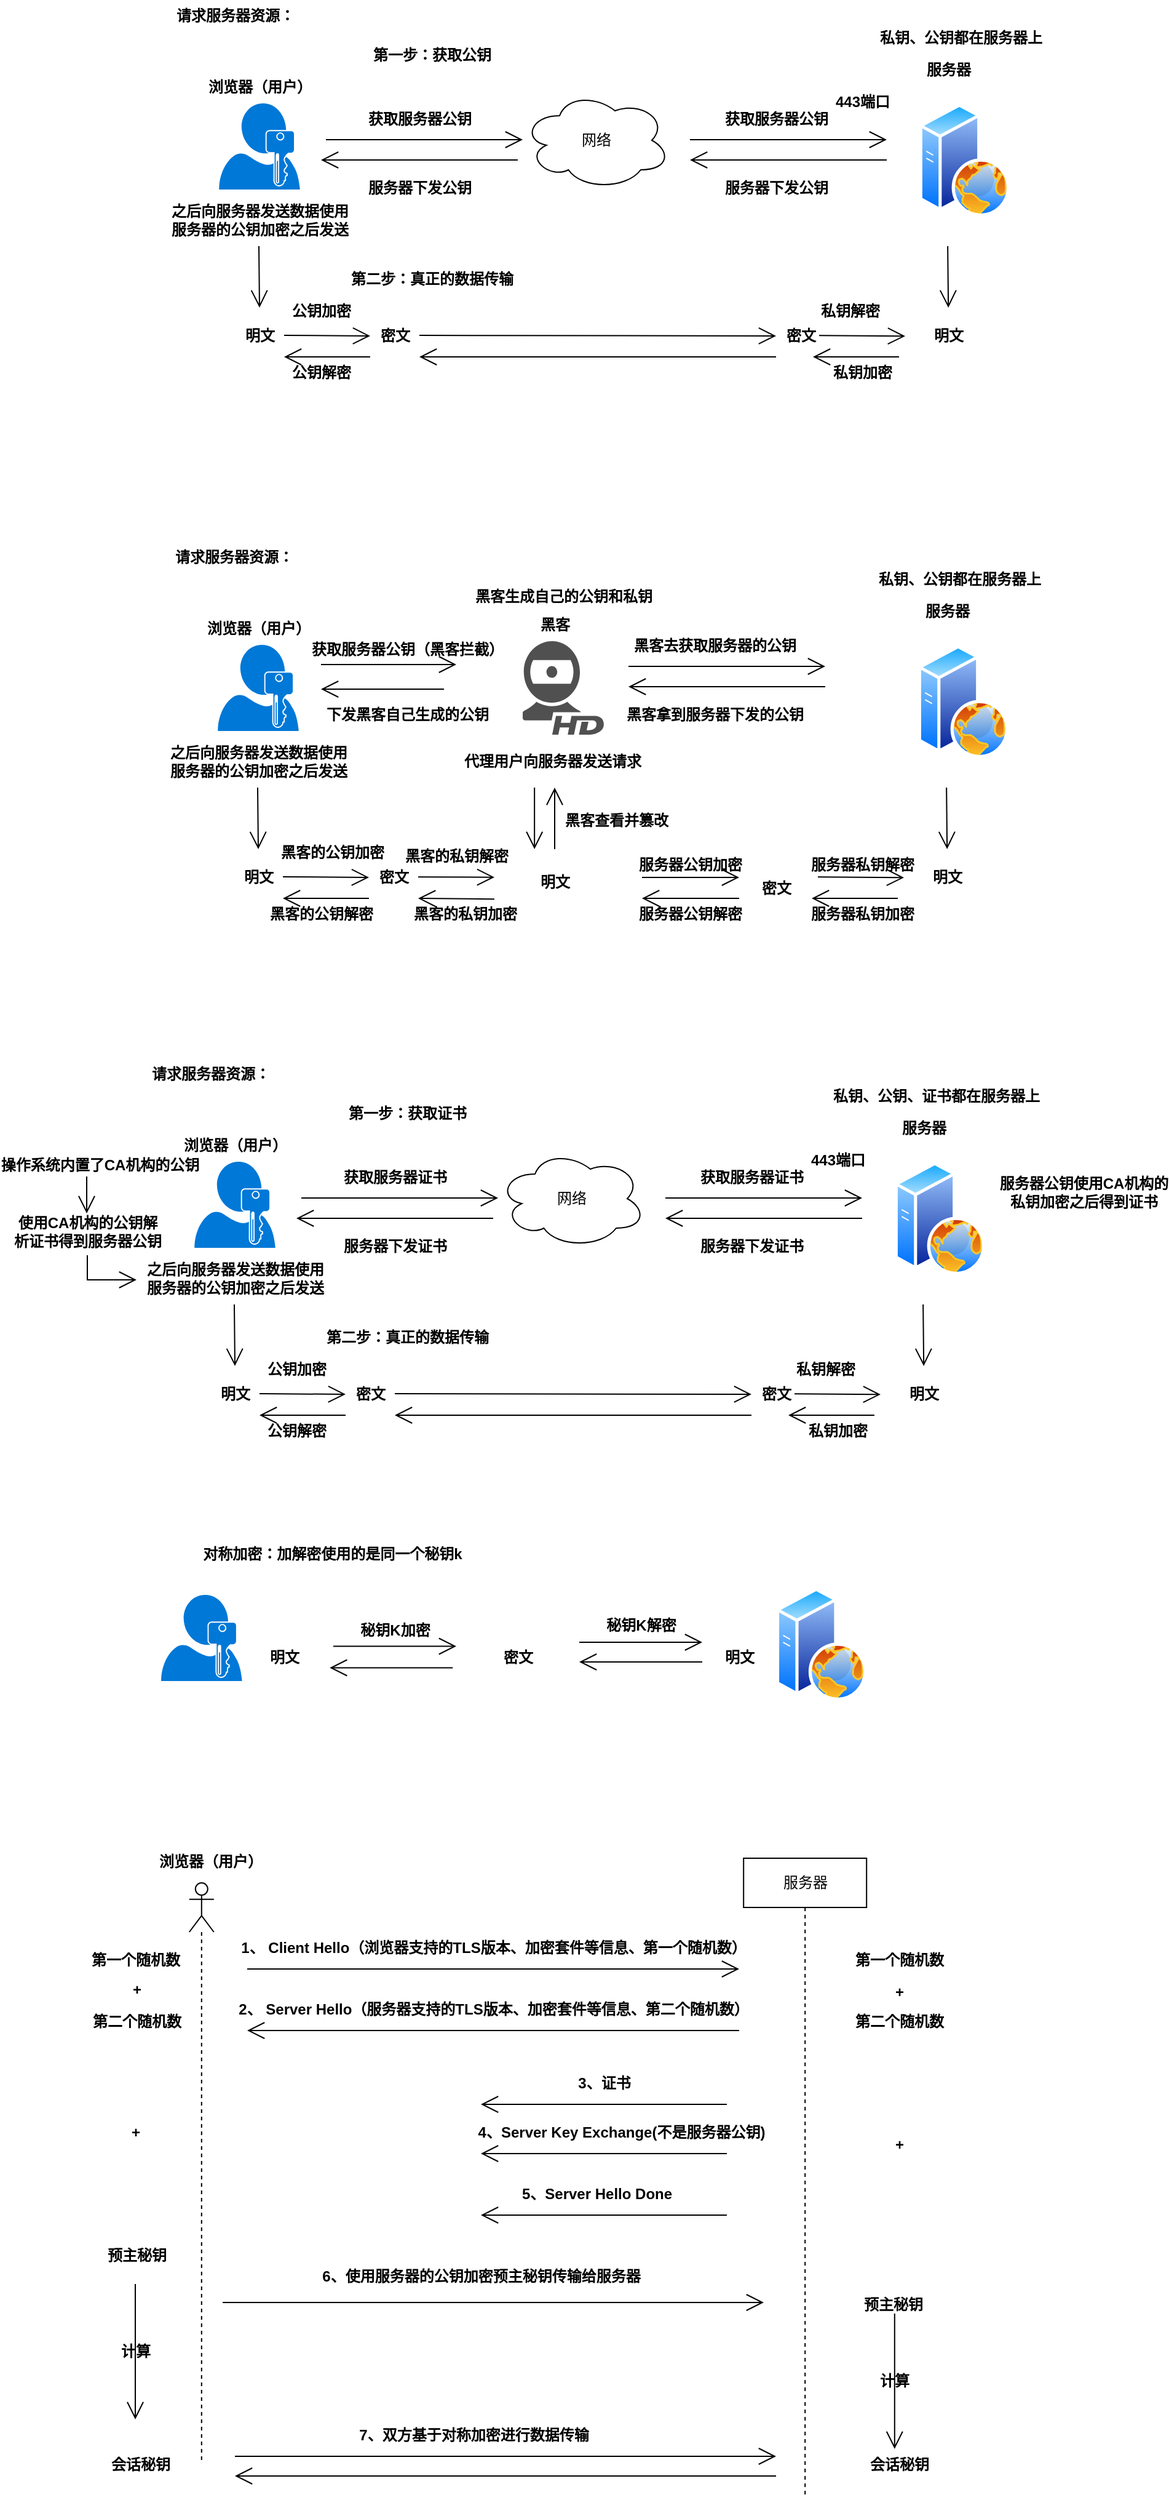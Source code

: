 <mxfile version="21.3.0" type="github">
  <diagram name="第 1 页" id="O23Y88hJr7wUiLWXJ_u-">
    <mxGraphModel dx="1953" dy="601" grid="1" gridSize="10" guides="1" tooltips="1" connect="1" arrows="1" fold="1" page="1" pageScale="1" pageWidth="827" pageHeight="1169" math="0" shadow="0">
      <root>
        <mxCell id="0" />
        <mxCell id="1" parent="0" />
        <mxCell id="Ln2cdZFhY50fQU2VHEEj-3" value="" style="sketch=0;aspect=fixed;pointerEvents=1;shadow=0;dashed=0;html=1;strokeColor=none;labelPosition=center;verticalLabelPosition=bottom;verticalAlign=top;align=center;shape=mxgraph.mscae.enterprise.user_permissions;fillColor=#0078D7;" vertex="1" parent="1">
          <mxGeometry x="167.1" y="154" width="65.8" height="70" as="geometry" />
        </mxCell>
        <mxCell id="Ln2cdZFhY50fQU2VHEEj-4" value="浏览器（用户）" style="text;align=center;fontStyle=1;verticalAlign=middle;spacingLeft=3;spacingRight=3;strokeColor=none;rotatable=0;points=[[0,0.5],[1,0.5]];portConstraint=eastwest;html=1;" vertex="1" parent="1">
          <mxGeometry x="160" y="128" width="80" height="26" as="geometry" />
        </mxCell>
        <mxCell id="Ln2cdZFhY50fQU2VHEEj-5" value="网络" style="ellipse;shape=cloud;whiteSpace=wrap;html=1;" vertex="1" parent="1">
          <mxGeometry x="414" y="144" width="120" height="80" as="geometry" />
        </mxCell>
        <mxCell id="Ln2cdZFhY50fQU2VHEEj-8" value="" style="image;aspect=fixed;perimeter=ellipsePerimeter;html=1;align=center;shadow=0;dashed=0;spacingTop=3;image=img/lib/active_directory/web_server.svg;" vertex="1" parent="1">
          <mxGeometry x="736.4" y="154" width="73.6" height="92" as="geometry" />
        </mxCell>
        <mxCell id="Ln2cdZFhY50fQU2VHEEj-9" value="服务器" style="text;align=center;fontStyle=1;verticalAlign=middle;spacingLeft=3;spacingRight=3;strokeColor=none;rotatable=0;points=[[0,0.5],[1,0.5]];portConstraint=eastwest;html=1;" vertex="1" parent="1">
          <mxGeometry x="720" y="114" width="80" height="26" as="geometry" />
        </mxCell>
        <mxCell id="Ln2cdZFhY50fQU2VHEEj-15" value="私钥、公钥都在服务器上" style="text;align=center;fontStyle=1;verticalAlign=middle;spacingLeft=3;spacingRight=3;strokeColor=none;rotatable=0;points=[[0,0.5],[1,0.5]];portConstraint=eastwest;html=1;" vertex="1" parent="1">
          <mxGeometry x="730" y="88" width="80" height="26" as="geometry" />
        </mxCell>
        <mxCell id="Ln2cdZFhY50fQU2VHEEj-17" value="" style="endArrow=open;endFill=1;endSize=12;html=1;rounded=0;curved=1;" edge="1" parent="1">
          <mxGeometry width="160" relative="1" as="geometry">
            <mxPoint x="254" y="183.5" as="sourcePoint" />
            <mxPoint x="414" y="183.5" as="targetPoint" />
          </mxGeometry>
        </mxCell>
        <mxCell id="Ln2cdZFhY50fQU2VHEEj-18" value="" style="endArrow=open;endFill=1;endSize=12;html=1;rounded=0;curved=1;" edge="1" parent="1">
          <mxGeometry width="160" relative="1" as="geometry">
            <mxPoint x="550" y="183.5" as="sourcePoint" />
            <mxPoint x="710" y="183.5" as="targetPoint" />
          </mxGeometry>
        </mxCell>
        <mxCell id="Ln2cdZFhY50fQU2VHEEj-19" value="" style="endArrow=open;endFill=1;endSize=12;html=1;rounded=0;curved=1;" edge="1" parent="1">
          <mxGeometry width="160" relative="1" as="geometry">
            <mxPoint x="410" y="200" as="sourcePoint" />
            <mxPoint x="250" y="200" as="targetPoint" />
          </mxGeometry>
        </mxCell>
        <mxCell id="Ln2cdZFhY50fQU2VHEEj-20" value="" style="endArrow=open;endFill=1;endSize=12;html=1;rounded=0;curved=1;" edge="1" parent="1">
          <mxGeometry width="160" relative="1" as="geometry">
            <mxPoint x="710" y="200" as="sourcePoint" />
            <mxPoint x="550" y="200" as="targetPoint" />
          </mxGeometry>
        </mxCell>
        <mxCell id="Ln2cdZFhY50fQU2VHEEj-22" value="服务器下发公钥" style="text;align=center;fontStyle=1;verticalAlign=middle;spacingLeft=3;spacingRight=3;strokeColor=none;rotatable=0;points=[[0,0.5],[1,0.5]];portConstraint=eastwest;html=1;" vertex="1" parent="1">
          <mxGeometry x="580" y="210" width="80" height="26" as="geometry" />
        </mxCell>
        <mxCell id="Ln2cdZFhY50fQU2VHEEj-23" value="服务器下发公钥" style="text;align=center;fontStyle=1;verticalAlign=middle;spacingLeft=3;spacingRight=3;strokeColor=none;rotatable=0;points=[[0,0.5],[1,0.5]];portConstraint=eastwest;html=1;" vertex="1" parent="1">
          <mxGeometry x="290" y="210" width="80" height="26" as="geometry" />
        </mxCell>
        <mxCell id="Ln2cdZFhY50fQU2VHEEj-26" value="之后向服务器发送数据使用&lt;br&gt;服务器的公钥加密之后发送" style="text;align=center;fontStyle=1;verticalAlign=middle;spacingLeft=3;spacingRight=3;strokeColor=none;rotatable=0;points=[[0,0.5],[1,0.5]];portConstraint=eastwest;html=1;" vertex="1" parent="1">
          <mxGeometry x="160" y="236" width="80" height="26" as="geometry" />
        </mxCell>
        <mxCell id="Ln2cdZFhY50fQU2VHEEj-27" value="获取服务器公钥" style="text;align=center;fontStyle=1;verticalAlign=middle;spacingLeft=3;spacingRight=3;strokeColor=none;rotatable=0;points=[[0,0.5],[1,0.5]];portConstraint=eastwest;html=1;" vertex="1" parent="1">
          <mxGeometry x="290" y="154" width="80" height="26" as="geometry" />
        </mxCell>
        <mxCell id="Ln2cdZFhY50fQU2VHEEj-28" value="获取服务器公钥" style="text;align=center;fontStyle=1;verticalAlign=middle;spacingLeft=3;spacingRight=3;strokeColor=none;rotatable=0;points=[[0,0.5],[1,0.5]];portConstraint=eastwest;html=1;" vertex="1" parent="1">
          <mxGeometry x="580" y="154" width="80" height="26" as="geometry" />
        </mxCell>
        <mxCell id="Ln2cdZFhY50fQU2VHEEj-31" value="请求服务器资源：" style="text;align=center;fontStyle=1;verticalAlign=middle;spacingLeft=3;spacingRight=3;strokeColor=none;rotatable=0;points=[[0,0.5],[1,0.5]];portConstraint=eastwest;html=1;" vertex="1" parent="1">
          <mxGeometry x="140" y="70" width="80" height="26" as="geometry" />
        </mxCell>
        <mxCell id="Ln2cdZFhY50fQU2VHEEj-32" value="443端口" style="text;align=center;fontStyle=1;verticalAlign=middle;spacingLeft=3;spacingRight=3;strokeColor=none;rotatable=0;points=[[0,0.5],[1,0.5]];portConstraint=eastwest;html=1;" vertex="1" parent="1">
          <mxGeometry x="650" y="140" width="80" height="26" as="geometry" />
        </mxCell>
        <mxCell id="Ln2cdZFhY50fQU2VHEEj-33" value="" style="endArrow=open;endFill=1;endSize=12;html=1;rounded=0;curved=1;" edge="1" parent="1">
          <mxGeometry width="160" relative="1" as="geometry">
            <mxPoint x="199.5" y="270" as="sourcePoint" />
            <mxPoint x="200" y="320" as="targetPoint" />
          </mxGeometry>
        </mxCell>
        <mxCell id="Ln2cdZFhY50fQU2VHEEj-34" value="明文" style="text;align=center;fontStyle=1;verticalAlign=middle;spacingLeft=3;spacingRight=3;strokeColor=none;rotatable=0;points=[[0,0.5],[1,0.5]];portConstraint=eastwest;html=1;" vertex="1" parent="1">
          <mxGeometry x="160" y="330" width="80" height="26" as="geometry" />
        </mxCell>
        <mxCell id="Ln2cdZFhY50fQU2VHEEj-36" value="" style="endArrow=open;endFill=1;endSize=12;html=1;rounded=0;curved=1;" edge="1" parent="1">
          <mxGeometry width="160" relative="1" as="geometry">
            <mxPoint x="220" y="342.5" as="sourcePoint" />
            <mxPoint x="290" y="343" as="targetPoint" />
          </mxGeometry>
        </mxCell>
        <mxCell id="Ln2cdZFhY50fQU2VHEEj-37" value="公钥加密" style="text;align=center;fontStyle=1;verticalAlign=middle;spacingLeft=3;spacingRight=3;strokeColor=none;rotatable=0;points=[[0,0.5],[1,0.5]];portConstraint=eastwest;html=1;" vertex="1" parent="1">
          <mxGeometry x="210" y="310" width="80" height="26" as="geometry" />
        </mxCell>
        <mxCell id="Ln2cdZFhY50fQU2VHEEj-38" value="密文" style="text;align=center;fontStyle=1;verticalAlign=middle;spacingLeft=3;spacingRight=3;strokeColor=none;rotatable=0;points=[[0,0.5],[1,0.5]];portConstraint=eastwest;html=1;" vertex="1" parent="1">
          <mxGeometry x="270" y="330" width="80" height="26" as="geometry" />
        </mxCell>
        <mxCell id="Ln2cdZFhY50fQU2VHEEj-39" value="" style="endArrow=open;endFill=1;endSize=12;html=1;rounded=0;curved=1;" edge="1" parent="1">
          <mxGeometry width="160" relative="1" as="geometry">
            <mxPoint x="330" y="342.5" as="sourcePoint" />
            <mxPoint x="620" y="343" as="targetPoint" />
          </mxGeometry>
        </mxCell>
        <mxCell id="Ln2cdZFhY50fQU2VHEEj-41" value="密文" style="text;align=center;fontStyle=1;verticalAlign=middle;spacingLeft=3;spacingRight=3;strokeColor=none;rotatable=0;points=[[0,0.5],[1,0.5]];portConstraint=eastwest;html=1;" vertex="1" parent="1">
          <mxGeometry x="600" y="330" width="80" height="26" as="geometry" />
        </mxCell>
        <mxCell id="Ln2cdZFhY50fQU2VHEEj-43" value="私钥解密" style="text;align=center;fontStyle=1;verticalAlign=middle;spacingLeft=3;spacingRight=3;strokeColor=none;rotatable=0;points=[[0,0.5],[1,0.5]];portConstraint=eastwest;html=1;" vertex="1" parent="1">
          <mxGeometry x="640" y="310" width="80" height="26" as="geometry" />
        </mxCell>
        <mxCell id="Ln2cdZFhY50fQU2VHEEj-44" value="" style="endArrow=open;endFill=1;endSize=12;html=1;rounded=0;curved=1;" edge="1" parent="1">
          <mxGeometry width="160" relative="1" as="geometry">
            <mxPoint x="655" y="342.66" as="sourcePoint" />
            <mxPoint x="725" y="343.16" as="targetPoint" />
          </mxGeometry>
        </mxCell>
        <mxCell id="Ln2cdZFhY50fQU2VHEEj-45" value="明文" style="text;align=center;fontStyle=1;verticalAlign=middle;spacingLeft=3;spacingRight=3;strokeColor=none;rotatable=0;points=[[0,0.5],[1,0.5]];portConstraint=eastwest;html=1;" vertex="1" parent="1">
          <mxGeometry x="720" y="330" width="80" height="26" as="geometry" />
        </mxCell>
        <mxCell id="Ln2cdZFhY50fQU2VHEEj-47" value="" style="endArrow=open;endFill=1;endSize=12;html=1;rounded=0;curved=1;" edge="1" parent="1">
          <mxGeometry width="160" relative="1" as="geometry">
            <mxPoint x="720" y="360" as="sourcePoint" />
            <mxPoint x="650" y="360" as="targetPoint" />
          </mxGeometry>
        </mxCell>
        <mxCell id="Ln2cdZFhY50fQU2VHEEj-48" value="私钥加密" style="text;align=center;fontStyle=1;verticalAlign=middle;spacingLeft=3;spacingRight=3;strokeColor=none;rotatable=0;points=[[0,0.5],[1,0.5]];portConstraint=eastwest;html=1;" vertex="1" parent="1">
          <mxGeometry x="650" y="360" width="80" height="26" as="geometry" />
        </mxCell>
        <mxCell id="Ln2cdZFhY50fQU2VHEEj-49" value="" style="endArrow=open;endFill=1;endSize=12;html=1;rounded=0;curved=1;" edge="1" parent="1">
          <mxGeometry width="160" relative="1" as="geometry">
            <mxPoint x="620" y="360" as="sourcePoint" />
            <mxPoint x="330" y="360" as="targetPoint" />
          </mxGeometry>
        </mxCell>
        <mxCell id="Ln2cdZFhY50fQU2VHEEj-50" value="" style="endArrow=open;endFill=1;endSize=12;html=1;rounded=0;curved=1;" edge="1" parent="1">
          <mxGeometry width="160" relative="1" as="geometry">
            <mxPoint x="290" y="360" as="sourcePoint" />
            <mxPoint x="220" y="360" as="targetPoint" />
          </mxGeometry>
        </mxCell>
        <mxCell id="Ln2cdZFhY50fQU2VHEEj-51" value="公钥解密" style="text;align=center;fontStyle=1;verticalAlign=middle;spacingLeft=3;spacingRight=3;strokeColor=none;rotatable=0;points=[[0,0.5],[1,0.5]];portConstraint=eastwest;html=1;" vertex="1" parent="1">
          <mxGeometry x="210" y="360" width="80" height="26" as="geometry" />
        </mxCell>
        <mxCell id="Ln2cdZFhY50fQU2VHEEj-53" value="" style="endArrow=open;endFill=1;endSize=12;html=1;rounded=0;curved=1;" edge="1" parent="1">
          <mxGeometry width="160" relative="1" as="geometry">
            <mxPoint x="759.58" y="270" as="sourcePoint" />
            <mxPoint x="760.08" y="320" as="targetPoint" />
          </mxGeometry>
        </mxCell>
        <mxCell id="Ln2cdZFhY50fQU2VHEEj-54" value="第一步：获取公钥" style="text;align=center;fontStyle=1;verticalAlign=middle;spacingLeft=3;spacingRight=3;strokeColor=none;rotatable=0;points=[[0,0.5],[1,0.5]];portConstraint=eastwest;html=1;" vertex="1" parent="1">
          <mxGeometry x="300" y="102" width="80" height="26" as="geometry" />
        </mxCell>
        <mxCell id="Ln2cdZFhY50fQU2VHEEj-55" value="第二步：真正的数据传输" style="text;align=center;fontStyle=1;verticalAlign=middle;spacingLeft=3;spacingRight=3;strokeColor=none;rotatable=0;points=[[0,0.5],[1,0.5]];portConstraint=eastwest;html=1;" vertex="1" parent="1">
          <mxGeometry x="300" y="284" width="80" height="26" as="geometry" />
        </mxCell>
        <mxCell id="Ln2cdZFhY50fQU2VHEEj-56" value="" style="sketch=0;aspect=fixed;pointerEvents=1;shadow=0;dashed=0;html=1;strokeColor=none;labelPosition=center;verticalLabelPosition=bottom;verticalAlign=top;align=center;shape=mxgraph.mscae.enterprise.user_permissions;fillColor=#0078D7;" vertex="1" parent="1">
          <mxGeometry x="166.1" y="594" width="65.8" height="70" as="geometry" />
        </mxCell>
        <mxCell id="Ln2cdZFhY50fQU2VHEEj-57" value="浏览器（用户）" style="text;align=center;fontStyle=1;verticalAlign=middle;spacingLeft=3;spacingRight=3;strokeColor=none;rotatable=0;points=[[0,0.5],[1,0.5]];portConstraint=eastwest;html=1;" vertex="1" parent="1">
          <mxGeometry x="159" y="568" width="80" height="26" as="geometry" />
        </mxCell>
        <mxCell id="Ln2cdZFhY50fQU2VHEEj-59" value="" style="image;aspect=fixed;perimeter=ellipsePerimeter;html=1;align=center;shadow=0;dashed=0;spacingTop=3;image=img/lib/active_directory/web_server.svg;" vertex="1" parent="1">
          <mxGeometry x="735.4" y="594" width="73.6" height="92" as="geometry" />
        </mxCell>
        <mxCell id="Ln2cdZFhY50fQU2VHEEj-60" value="服务器" style="text;align=center;fontStyle=1;verticalAlign=middle;spacingLeft=3;spacingRight=3;strokeColor=none;rotatable=0;points=[[0,0.5],[1,0.5]];portConstraint=eastwest;html=1;" vertex="1" parent="1">
          <mxGeometry x="719" y="554" width="80" height="26" as="geometry" />
        </mxCell>
        <mxCell id="Ln2cdZFhY50fQU2VHEEj-61" value="私钥、公钥都在服务器上" style="text;align=center;fontStyle=1;verticalAlign=middle;spacingLeft=3;spacingRight=3;strokeColor=none;rotatable=0;points=[[0,0.5],[1,0.5]];portConstraint=eastwest;html=1;" vertex="1" parent="1">
          <mxGeometry x="729" y="528" width="80" height="26" as="geometry" />
        </mxCell>
        <mxCell id="Ln2cdZFhY50fQU2VHEEj-68" value="之后向服务器发送数据使用&lt;br&gt;服务器的公钥加密之后发送" style="text;align=center;fontStyle=1;verticalAlign=middle;spacingLeft=3;spacingRight=3;strokeColor=none;rotatable=0;points=[[0,0.5],[1,0.5]];portConstraint=eastwest;html=1;" vertex="1" parent="1">
          <mxGeometry x="159" y="676" width="80" height="26" as="geometry" />
        </mxCell>
        <mxCell id="Ln2cdZFhY50fQU2VHEEj-69" value="获取服务器公钥（黑客拦截）" style="text;align=center;fontStyle=1;verticalAlign=middle;spacingLeft=3;spacingRight=3;strokeColor=none;rotatable=0;points=[[0,0.5],[1,0.5]];portConstraint=eastwest;html=1;" vertex="1" parent="1">
          <mxGeometry x="280" y="585" width="80" height="26" as="geometry" />
        </mxCell>
        <mxCell id="Ln2cdZFhY50fQU2VHEEj-71" value="请求服务器资源：" style="text;align=center;fontStyle=1;verticalAlign=middle;spacingLeft=3;spacingRight=3;strokeColor=none;rotatable=0;points=[[0,0.5],[1,0.5]];portConstraint=eastwest;html=1;" vertex="1" parent="1">
          <mxGeometry x="139" y="510" width="80" height="26" as="geometry" />
        </mxCell>
        <mxCell id="Ln2cdZFhY50fQU2VHEEj-73" value="" style="endArrow=open;endFill=1;endSize=12;html=1;rounded=0;curved=1;" edge="1" parent="1">
          <mxGeometry width="160" relative="1" as="geometry">
            <mxPoint x="198.5" y="710" as="sourcePoint" />
            <mxPoint x="199" y="760" as="targetPoint" />
          </mxGeometry>
        </mxCell>
        <mxCell id="Ln2cdZFhY50fQU2VHEEj-74" value="明文" style="text;align=center;fontStyle=1;verticalAlign=middle;spacingLeft=3;spacingRight=3;strokeColor=none;rotatable=0;points=[[0,0.5],[1,0.5]];portConstraint=eastwest;html=1;" vertex="1" parent="1">
          <mxGeometry x="159" y="770" width="80" height="26" as="geometry" />
        </mxCell>
        <mxCell id="Ln2cdZFhY50fQU2VHEEj-75" value="" style="endArrow=open;endFill=1;endSize=12;html=1;rounded=0;curved=1;" edge="1" parent="1">
          <mxGeometry width="160" relative="1" as="geometry">
            <mxPoint x="219" y="782.5" as="sourcePoint" />
            <mxPoint x="289" y="783" as="targetPoint" />
          </mxGeometry>
        </mxCell>
        <mxCell id="Ln2cdZFhY50fQU2VHEEj-76" value="黑客的公钥加密" style="text;align=center;fontStyle=1;verticalAlign=middle;spacingLeft=3;spacingRight=3;strokeColor=none;rotatable=0;points=[[0,0.5],[1,0.5]];portConstraint=eastwest;html=1;" vertex="1" parent="1">
          <mxGeometry x="219" y="750" width="80" height="26" as="geometry" />
        </mxCell>
        <mxCell id="Ln2cdZFhY50fQU2VHEEj-77" value="密文" style="text;align=center;fontStyle=1;verticalAlign=middle;spacingLeft=3;spacingRight=3;strokeColor=none;rotatable=0;points=[[0,0.5],[1,0.5]];portConstraint=eastwest;html=1;" vertex="1" parent="1">
          <mxGeometry x="269" y="770" width="80" height="26" as="geometry" />
        </mxCell>
        <mxCell id="Ln2cdZFhY50fQU2VHEEj-78" value="" style="endArrow=open;endFill=1;endSize=12;html=1;rounded=0;curved=1;" edge="1" parent="1">
          <mxGeometry width="160" relative="1" as="geometry">
            <mxPoint x="511" y="783" as="sourcePoint" />
            <mxPoint x="590" y="783" as="targetPoint" />
          </mxGeometry>
        </mxCell>
        <mxCell id="Ln2cdZFhY50fQU2VHEEj-79" value="密文" style="text;align=center;fontStyle=1;verticalAlign=middle;spacingLeft=3;spacingRight=3;strokeColor=none;rotatable=0;points=[[0,0.5],[1,0.5]];portConstraint=eastwest;html=1;" vertex="1" parent="1">
          <mxGeometry x="580" y="779" width="80" height="26" as="geometry" />
        </mxCell>
        <mxCell id="Ln2cdZFhY50fQU2VHEEj-80" value="服务器私钥解密" style="text;align=center;fontStyle=1;verticalAlign=middle;spacingLeft=3;spacingRight=3;strokeColor=none;rotatable=0;points=[[0,0.5],[1,0.5]];portConstraint=eastwest;html=1;" vertex="1" parent="1">
          <mxGeometry x="650" y="760" width="80" height="26" as="geometry" />
        </mxCell>
        <mxCell id="Ln2cdZFhY50fQU2VHEEj-81" value="" style="endArrow=open;endFill=1;endSize=12;html=1;rounded=0;curved=1;" edge="1" parent="1">
          <mxGeometry width="160" relative="1" as="geometry">
            <mxPoint x="654" y="782.66" as="sourcePoint" />
            <mxPoint x="724" y="783.16" as="targetPoint" />
          </mxGeometry>
        </mxCell>
        <mxCell id="Ln2cdZFhY50fQU2VHEEj-82" value="明文" style="text;align=center;fontStyle=1;verticalAlign=middle;spacingLeft=3;spacingRight=3;strokeColor=none;rotatable=0;points=[[0,0.5],[1,0.5]];portConstraint=eastwest;html=1;" vertex="1" parent="1">
          <mxGeometry x="719" y="770" width="80" height="26" as="geometry" />
        </mxCell>
        <mxCell id="Ln2cdZFhY50fQU2VHEEj-83" value="" style="endArrow=open;endFill=1;endSize=12;html=1;rounded=0;curved=1;" edge="1" parent="1">
          <mxGeometry width="160" relative="1" as="geometry">
            <mxPoint x="719" y="800" as="sourcePoint" />
            <mxPoint x="649" y="800" as="targetPoint" />
          </mxGeometry>
        </mxCell>
        <mxCell id="Ln2cdZFhY50fQU2VHEEj-84" value="服务器私钥加密" style="text;align=center;fontStyle=1;verticalAlign=middle;spacingLeft=3;spacingRight=3;strokeColor=none;rotatable=0;points=[[0,0.5],[1,0.5]];portConstraint=eastwest;html=1;" vertex="1" parent="1">
          <mxGeometry x="650" y="800" width="80" height="26" as="geometry" />
        </mxCell>
        <mxCell id="Ln2cdZFhY50fQU2VHEEj-85" value="" style="endArrow=open;endFill=1;endSize=12;html=1;rounded=0;curved=1;" edge="1" parent="1">
          <mxGeometry width="160" relative="1" as="geometry">
            <mxPoint x="590" y="800" as="sourcePoint" />
            <mxPoint x="511" y="800" as="targetPoint" />
          </mxGeometry>
        </mxCell>
        <mxCell id="Ln2cdZFhY50fQU2VHEEj-86" value="" style="endArrow=open;endFill=1;endSize=12;html=1;rounded=0;curved=1;" edge="1" parent="1">
          <mxGeometry width="160" relative="1" as="geometry">
            <mxPoint x="289" y="800" as="sourcePoint" />
            <mxPoint x="219" y="800" as="targetPoint" />
          </mxGeometry>
        </mxCell>
        <mxCell id="Ln2cdZFhY50fQU2VHEEj-87" value="黑客的公钥解密" style="text;align=center;fontStyle=1;verticalAlign=middle;spacingLeft=3;spacingRight=3;strokeColor=none;rotatable=0;points=[[0,0.5],[1,0.5]];portConstraint=eastwest;html=1;" vertex="1" parent="1">
          <mxGeometry x="210" y="800" width="80" height="26" as="geometry" />
        </mxCell>
        <mxCell id="Ln2cdZFhY50fQU2VHEEj-88" value="" style="endArrow=open;endFill=1;endSize=12;html=1;rounded=0;curved=1;" edge="1" parent="1">
          <mxGeometry width="160" relative="1" as="geometry">
            <mxPoint x="758.58" y="710" as="sourcePoint" />
            <mxPoint x="759.08" y="760" as="targetPoint" />
          </mxGeometry>
        </mxCell>
        <mxCell id="Ln2cdZFhY50fQU2VHEEj-91" value="" style="sketch=0;pointerEvents=1;shadow=0;dashed=0;html=1;strokeColor=none;fillColor=#505050;labelPosition=center;verticalLabelPosition=bottom;verticalAlign=top;outlineConnect=0;align=center;shape=mxgraph.office.devices.webcam_hd;" vertex="1" parent="1">
          <mxGeometry x="414" y="591" width="66" height="76" as="geometry" />
        </mxCell>
        <mxCell id="Ln2cdZFhY50fQU2VHEEj-92" value="黑客" style="text;align=center;fontStyle=1;verticalAlign=middle;spacingLeft=3;spacingRight=3;strokeColor=none;rotatable=0;points=[[0,0.5],[1,0.5]];portConstraint=eastwest;html=1;" vertex="1" parent="1">
          <mxGeometry x="400" y="565" width="80" height="26" as="geometry" />
        </mxCell>
        <mxCell id="Ln2cdZFhY50fQU2VHEEj-95" value="" style="endArrow=open;endFill=1;endSize=12;html=1;rounded=0;curved=1;" edge="1" parent="1">
          <mxGeometry width="160" relative="1" as="geometry">
            <mxPoint x="250" y="610" as="sourcePoint" />
            <mxPoint x="360" y="610" as="targetPoint" />
          </mxGeometry>
        </mxCell>
        <mxCell id="Ln2cdZFhY50fQU2VHEEj-96" value="" style="endArrow=open;endFill=1;endSize=12;html=1;rounded=0;curved=1;" edge="1" parent="1">
          <mxGeometry width="160" relative="1" as="geometry">
            <mxPoint x="350" y="630" as="sourcePoint" />
            <mxPoint x="250" y="630" as="targetPoint" />
          </mxGeometry>
        </mxCell>
        <mxCell id="Ln2cdZFhY50fQU2VHEEj-97" value="黑客生成自己的公钥和私钥" style="text;align=center;fontStyle=1;verticalAlign=middle;spacingLeft=3;spacingRight=3;strokeColor=none;rotatable=0;points=[[0,0.5],[1,0.5]];portConstraint=eastwest;html=1;" vertex="1" parent="1">
          <mxGeometry x="407" y="542" width="80" height="26" as="geometry" />
        </mxCell>
        <mxCell id="Ln2cdZFhY50fQU2VHEEj-98" value="下发黑客自己生成的公钥" style="text;align=center;fontStyle=1;verticalAlign=middle;spacingLeft=3;spacingRight=3;strokeColor=none;rotatable=0;points=[[0,0.5],[1,0.5]];portConstraint=eastwest;html=1;" vertex="1" parent="1">
          <mxGeometry x="280" y="638" width="80" height="26" as="geometry" />
        </mxCell>
        <mxCell id="Ln2cdZFhY50fQU2VHEEj-99" value="" style="endArrow=open;endFill=1;endSize=12;html=1;rounded=0;curved=1;" edge="1" parent="1">
          <mxGeometry width="160" relative="1" as="geometry">
            <mxPoint x="500" y="611.5" as="sourcePoint" />
            <mxPoint x="660" y="611.5" as="targetPoint" />
          </mxGeometry>
        </mxCell>
        <mxCell id="Ln2cdZFhY50fQU2VHEEj-100" value="" style="endArrow=open;endFill=1;endSize=12;html=1;rounded=0;curved=1;" edge="1" parent="1">
          <mxGeometry width="160" relative="1" as="geometry">
            <mxPoint x="660" y="628" as="sourcePoint" />
            <mxPoint x="500" y="628" as="targetPoint" />
          </mxGeometry>
        </mxCell>
        <mxCell id="Ln2cdZFhY50fQU2VHEEj-101" value="黑客拿到服务器下发的公钥" style="text;align=center;fontStyle=1;verticalAlign=middle;spacingLeft=3;spacingRight=3;strokeColor=none;rotatable=0;points=[[0,0.5],[1,0.5]];portConstraint=eastwest;html=1;" vertex="1" parent="1">
          <mxGeometry x="530" y="638" width="80" height="26" as="geometry" />
        </mxCell>
        <mxCell id="Ln2cdZFhY50fQU2VHEEj-102" value="黑客去获取服务器的公钥" style="text;align=center;fontStyle=1;verticalAlign=middle;spacingLeft=3;spacingRight=3;strokeColor=none;rotatable=0;points=[[0,0.5],[1,0.5]];portConstraint=eastwest;html=1;" vertex="1" parent="1">
          <mxGeometry x="530" y="582" width="80" height="26" as="geometry" />
        </mxCell>
        <mxCell id="Ln2cdZFhY50fQU2VHEEj-103" value="代理用户向服务器发送请求" style="text;align=center;fontStyle=1;verticalAlign=middle;spacingLeft=3;spacingRight=3;strokeColor=none;rotatable=0;points=[[0,0.5],[1,0.5]];portConstraint=eastwest;html=1;" vertex="1" parent="1">
          <mxGeometry x="398" y="676" width="80" height="26" as="geometry" />
        </mxCell>
        <mxCell id="Ln2cdZFhY50fQU2VHEEj-107" value="黑客的私钥解密" style="text;align=center;fontStyle=1;verticalAlign=middle;spacingLeft=3;spacingRight=3;strokeColor=none;rotatable=0;points=[[0,0.5],[1,0.5]];portConstraint=eastwest;html=1;" vertex="1" parent="1">
          <mxGeometry x="320" y="753" width="80" height="26" as="geometry" />
        </mxCell>
        <mxCell id="Ln2cdZFhY50fQU2VHEEj-110" value="" style="endArrow=open;endFill=1;endSize=12;html=1;rounded=0;curved=1;" edge="1" parent="1">
          <mxGeometry width="160" relative="1" as="geometry">
            <mxPoint x="391" y="800.57" as="sourcePoint" />
            <mxPoint x="329" y="800" as="targetPoint" />
          </mxGeometry>
        </mxCell>
        <mxCell id="Ln2cdZFhY50fQU2VHEEj-112" value="" style="endArrow=open;endFill=1;endSize=12;html=1;rounded=0;curved=1;" edge="1" parent="1">
          <mxGeometry width="160" relative="1" as="geometry">
            <mxPoint x="329" y="782.58" as="sourcePoint" />
            <mxPoint x="391" y="782.87" as="targetPoint" />
          </mxGeometry>
        </mxCell>
        <mxCell id="Ln2cdZFhY50fQU2VHEEj-113" value="黑客的私钥加密" style="text;align=center;fontStyle=1;verticalAlign=middle;spacingLeft=3;spacingRight=3;strokeColor=none;rotatable=0;points=[[0,0.5],[1,0.5]];portConstraint=eastwest;html=1;" vertex="1" parent="1">
          <mxGeometry x="327" y="800" width="80" height="26" as="geometry" />
        </mxCell>
        <mxCell id="Ln2cdZFhY50fQU2VHEEj-115" value="明文" style="text;align=center;fontStyle=1;verticalAlign=middle;spacingLeft=3;spacingRight=3;strokeColor=none;rotatable=0;points=[[0,0.5],[1,0.5]];portConstraint=eastwest;html=1;" vertex="1" parent="1">
          <mxGeometry x="400" y="774" width="80" height="26" as="geometry" />
        </mxCell>
        <mxCell id="Ln2cdZFhY50fQU2VHEEj-119" value="" style="endArrow=open;endFill=1;endSize=12;html=1;rounded=0;curved=1;" edge="1" parent="1">
          <mxGeometry width="160" relative="1" as="geometry">
            <mxPoint x="423.58" y="710" as="sourcePoint" />
            <mxPoint x="423.58" y="760" as="targetPoint" />
          </mxGeometry>
        </mxCell>
        <mxCell id="Ln2cdZFhY50fQU2VHEEj-120" value="" style="endArrow=open;endFill=1;endSize=12;html=1;rounded=0;curved=1;" edge="1" parent="1">
          <mxGeometry width="160" relative="1" as="geometry">
            <mxPoint x="440" y="760" as="sourcePoint" />
            <mxPoint x="440" y="710" as="targetPoint" />
          </mxGeometry>
        </mxCell>
        <mxCell id="Ln2cdZFhY50fQU2VHEEj-123" value="黑客查看并篡改" style="text;align=center;fontStyle=1;verticalAlign=middle;spacingLeft=3;spacingRight=3;strokeColor=none;rotatable=0;points=[[0,0.5],[1,0.5]];portConstraint=eastwest;html=1;" vertex="1" parent="1">
          <mxGeometry x="450" y="724" width="80" height="26" as="geometry" />
        </mxCell>
        <mxCell id="Ln2cdZFhY50fQU2VHEEj-125" value="服务器公钥加密" style="text;align=center;fontStyle=1;verticalAlign=middle;spacingLeft=3;spacingRight=3;strokeColor=none;rotatable=0;points=[[0,0.5],[1,0.5]];portConstraint=eastwest;html=1;" vertex="1" parent="1">
          <mxGeometry x="510" y="760" width="80" height="26" as="geometry" />
        </mxCell>
        <mxCell id="Ln2cdZFhY50fQU2VHEEj-126" value="服务器公钥解密" style="text;align=center;fontStyle=1;verticalAlign=middle;spacingLeft=3;spacingRight=3;strokeColor=none;rotatable=0;points=[[0,0.5],[1,0.5]];portConstraint=eastwest;html=1;" vertex="1" parent="1">
          <mxGeometry x="510" y="800" width="80" height="26" as="geometry" />
        </mxCell>
        <mxCell id="Ln2cdZFhY50fQU2VHEEj-128" value="" style="sketch=0;aspect=fixed;pointerEvents=1;shadow=0;dashed=0;html=1;strokeColor=none;labelPosition=center;verticalLabelPosition=bottom;verticalAlign=top;align=center;shape=mxgraph.mscae.enterprise.user_permissions;fillColor=#0078D7;" vertex="1" parent="1">
          <mxGeometry x="147.1" y="1014" width="65.8" height="70" as="geometry" />
        </mxCell>
        <mxCell id="Ln2cdZFhY50fQU2VHEEj-129" value="浏览器（用户）" style="text;align=center;fontStyle=1;verticalAlign=middle;spacingLeft=3;spacingRight=3;strokeColor=none;rotatable=0;points=[[0,0.5],[1,0.5]];portConstraint=eastwest;html=1;" vertex="1" parent="1">
          <mxGeometry x="140" y="988" width="80" height="26" as="geometry" />
        </mxCell>
        <mxCell id="Ln2cdZFhY50fQU2VHEEj-130" value="网络" style="ellipse;shape=cloud;whiteSpace=wrap;html=1;" vertex="1" parent="1">
          <mxGeometry x="394" y="1004" width="120" height="80" as="geometry" />
        </mxCell>
        <mxCell id="Ln2cdZFhY50fQU2VHEEj-131" value="" style="image;aspect=fixed;perimeter=ellipsePerimeter;html=1;align=center;shadow=0;dashed=0;spacingTop=3;image=img/lib/active_directory/web_server.svg;" vertex="1" parent="1">
          <mxGeometry x="716.4" y="1014" width="73.6" height="92" as="geometry" />
        </mxCell>
        <mxCell id="Ln2cdZFhY50fQU2VHEEj-132" value="服务器" style="text;align=center;fontStyle=1;verticalAlign=middle;spacingLeft=3;spacingRight=3;strokeColor=none;rotatable=0;points=[[0,0.5],[1,0.5]];portConstraint=eastwest;html=1;" vertex="1" parent="1">
          <mxGeometry x="700" y="974" width="80" height="26" as="geometry" />
        </mxCell>
        <mxCell id="Ln2cdZFhY50fQU2VHEEj-133" value="私钥、公钥、证书都在服务器上" style="text;align=center;fontStyle=1;verticalAlign=middle;spacingLeft=3;spacingRight=3;strokeColor=none;rotatable=0;points=[[0,0.5],[1,0.5]];portConstraint=eastwest;html=1;" vertex="1" parent="1">
          <mxGeometry x="710" y="948" width="80" height="26" as="geometry" />
        </mxCell>
        <mxCell id="Ln2cdZFhY50fQU2VHEEj-134" value="" style="endArrow=open;endFill=1;endSize=12;html=1;rounded=0;curved=1;" edge="1" parent="1">
          <mxGeometry width="160" relative="1" as="geometry">
            <mxPoint x="234" y="1043.5" as="sourcePoint" />
            <mxPoint x="394" y="1043.5" as="targetPoint" />
          </mxGeometry>
        </mxCell>
        <mxCell id="Ln2cdZFhY50fQU2VHEEj-135" value="" style="endArrow=open;endFill=1;endSize=12;html=1;rounded=0;curved=1;" edge="1" parent="1">
          <mxGeometry width="160" relative="1" as="geometry">
            <mxPoint x="530" y="1043.5" as="sourcePoint" />
            <mxPoint x="690" y="1043.5" as="targetPoint" />
          </mxGeometry>
        </mxCell>
        <mxCell id="Ln2cdZFhY50fQU2VHEEj-136" value="" style="endArrow=open;endFill=1;endSize=12;html=1;rounded=0;curved=1;" edge="1" parent="1">
          <mxGeometry width="160" relative="1" as="geometry">
            <mxPoint x="390" y="1060" as="sourcePoint" />
            <mxPoint x="230" y="1060" as="targetPoint" />
          </mxGeometry>
        </mxCell>
        <mxCell id="Ln2cdZFhY50fQU2VHEEj-137" value="" style="endArrow=open;endFill=1;endSize=12;html=1;rounded=0;curved=1;" edge="1" parent="1">
          <mxGeometry width="160" relative="1" as="geometry">
            <mxPoint x="690" y="1060" as="sourcePoint" />
            <mxPoint x="530" y="1060" as="targetPoint" />
          </mxGeometry>
        </mxCell>
        <mxCell id="Ln2cdZFhY50fQU2VHEEj-138" value="服务器下发证书" style="text;align=center;fontStyle=1;verticalAlign=middle;spacingLeft=3;spacingRight=3;strokeColor=none;rotatable=0;points=[[0,0.5],[1,0.5]];portConstraint=eastwest;html=1;" vertex="1" parent="1">
          <mxGeometry x="560" y="1070" width="80" height="26" as="geometry" />
        </mxCell>
        <mxCell id="Ln2cdZFhY50fQU2VHEEj-139" value="服务器下发证书" style="text;align=center;fontStyle=1;verticalAlign=middle;spacingLeft=3;spacingRight=3;strokeColor=none;rotatable=0;points=[[0,0.5],[1,0.5]];portConstraint=eastwest;html=1;" vertex="1" parent="1">
          <mxGeometry x="270" y="1070" width="80" height="26" as="geometry" />
        </mxCell>
        <mxCell id="Ln2cdZFhY50fQU2VHEEj-140" value="之后向服务器发送数据使用&lt;br&gt;服务器的公钥加密之后发送" style="text;align=center;fontStyle=1;verticalAlign=middle;spacingLeft=3;spacingRight=3;strokeColor=none;rotatable=0;points=[[0,0.5],[1,0.5]];portConstraint=eastwest;html=1;" vertex="1" parent="1">
          <mxGeometry x="140" y="1096" width="80" height="26" as="geometry" />
        </mxCell>
        <mxCell id="Ln2cdZFhY50fQU2VHEEj-141" value="获取服务器证书" style="text;align=center;fontStyle=1;verticalAlign=middle;spacingLeft=3;spacingRight=3;strokeColor=none;rotatable=0;points=[[0,0.5],[1,0.5]];portConstraint=eastwest;html=1;" vertex="1" parent="1">
          <mxGeometry x="270" y="1014" width="80" height="26" as="geometry" />
        </mxCell>
        <mxCell id="Ln2cdZFhY50fQU2VHEEj-142" value="获取服务器证书" style="text;align=center;fontStyle=1;verticalAlign=middle;spacingLeft=3;spacingRight=3;strokeColor=none;rotatable=0;points=[[0,0.5],[1,0.5]];portConstraint=eastwest;html=1;" vertex="1" parent="1">
          <mxGeometry x="560" y="1014" width="80" height="26" as="geometry" />
        </mxCell>
        <mxCell id="Ln2cdZFhY50fQU2VHEEj-143" value="请求服务器资源：" style="text;align=center;fontStyle=1;verticalAlign=middle;spacingLeft=3;spacingRight=3;strokeColor=none;rotatable=0;points=[[0,0.5],[1,0.5]];portConstraint=eastwest;html=1;" vertex="1" parent="1">
          <mxGeometry x="120" y="930" width="80" height="26" as="geometry" />
        </mxCell>
        <mxCell id="Ln2cdZFhY50fQU2VHEEj-144" value="443端口" style="text;align=center;fontStyle=1;verticalAlign=middle;spacingLeft=3;spacingRight=3;strokeColor=none;rotatable=0;points=[[0,0.5],[1,0.5]];portConstraint=eastwest;html=1;" vertex="1" parent="1">
          <mxGeometry x="630" y="1000" width="80" height="26" as="geometry" />
        </mxCell>
        <mxCell id="Ln2cdZFhY50fQU2VHEEj-145" value="" style="endArrow=open;endFill=1;endSize=12;html=1;rounded=0;curved=1;" edge="1" parent="1">
          <mxGeometry width="160" relative="1" as="geometry">
            <mxPoint x="179.5" y="1130" as="sourcePoint" />
            <mxPoint x="180" y="1180" as="targetPoint" />
          </mxGeometry>
        </mxCell>
        <mxCell id="Ln2cdZFhY50fQU2VHEEj-146" value="明文" style="text;align=center;fontStyle=1;verticalAlign=middle;spacingLeft=3;spacingRight=3;strokeColor=none;rotatable=0;points=[[0,0.5],[1,0.5]];portConstraint=eastwest;html=1;" vertex="1" parent="1">
          <mxGeometry x="140" y="1190" width="80" height="26" as="geometry" />
        </mxCell>
        <mxCell id="Ln2cdZFhY50fQU2VHEEj-147" value="" style="endArrow=open;endFill=1;endSize=12;html=1;rounded=0;curved=1;" edge="1" parent="1">
          <mxGeometry width="160" relative="1" as="geometry">
            <mxPoint x="200" y="1202.5" as="sourcePoint" />
            <mxPoint x="270" y="1203" as="targetPoint" />
          </mxGeometry>
        </mxCell>
        <mxCell id="Ln2cdZFhY50fQU2VHEEj-148" value="公钥加密" style="text;align=center;fontStyle=1;verticalAlign=middle;spacingLeft=3;spacingRight=3;strokeColor=none;rotatable=0;points=[[0,0.5],[1,0.5]];portConstraint=eastwest;html=1;" vertex="1" parent="1">
          <mxGeometry x="190" y="1170" width="80" height="26" as="geometry" />
        </mxCell>
        <mxCell id="Ln2cdZFhY50fQU2VHEEj-149" value="密文" style="text;align=center;fontStyle=1;verticalAlign=middle;spacingLeft=3;spacingRight=3;strokeColor=none;rotatable=0;points=[[0,0.5],[1,0.5]];portConstraint=eastwest;html=1;" vertex="1" parent="1">
          <mxGeometry x="250" y="1190" width="80" height="26" as="geometry" />
        </mxCell>
        <mxCell id="Ln2cdZFhY50fQU2VHEEj-150" value="" style="endArrow=open;endFill=1;endSize=12;html=1;rounded=0;curved=1;" edge="1" parent="1">
          <mxGeometry width="160" relative="1" as="geometry">
            <mxPoint x="310" y="1202.5" as="sourcePoint" />
            <mxPoint x="600" y="1203" as="targetPoint" />
          </mxGeometry>
        </mxCell>
        <mxCell id="Ln2cdZFhY50fQU2VHEEj-151" value="密文" style="text;align=center;fontStyle=1;verticalAlign=middle;spacingLeft=3;spacingRight=3;strokeColor=none;rotatable=0;points=[[0,0.5],[1,0.5]];portConstraint=eastwest;html=1;" vertex="1" parent="1">
          <mxGeometry x="580" y="1190" width="80" height="26" as="geometry" />
        </mxCell>
        <mxCell id="Ln2cdZFhY50fQU2VHEEj-152" value="私钥解密" style="text;align=center;fontStyle=1;verticalAlign=middle;spacingLeft=3;spacingRight=3;strokeColor=none;rotatable=0;points=[[0,0.5],[1,0.5]];portConstraint=eastwest;html=1;" vertex="1" parent="1">
          <mxGeometry x="620" y="1170" width="80" height="26" as="geometry" />
        </mxCell>
        <mxCell id="Ln2cdZFhY50fQU2VHEEj-153" value="" style="endArrow=open;endFill=1;endSize=12;html=1;rounded=0;curved=1;" edge="1" parent="1">
          <mxGeometry width="160" relative="1" as="geometry">
            <mxPoint x="635" y="1202.66" as="sourcePoint" />
            <mxPoint x="705" y="1203.16" as="targetPoint" />
          </mxGeometry>
        </mxCell>
        <mxCell id="Ln2cdZFhY50fQU2VHEEj-154" value="明文" style="text;align=center;fontStyle=1;verticalAlign=middle;spacingLeft=3;spacingRight=3;strokeColor=none;rotatable=0;points=[[0,0.5],[1,0.5]];portConstraint=eastwest;html=1;" vertex="1" parent="1">
          <mxGeometry x="700" y="1190" width="80" height="26" as="geometry" />
        </mxCell>
        <mxCell id="Ln2cdZFhY50fQU2VHEEj-155" value="" style="endArrow=open;endFill=1;endSize=12;html=1;rounded=0;curved=1;" edge="1" parent="1">
          <mxGeometry width="160" relative="1" as="geometry">
            <mxPoint x="700" y="1220" as="sourcePoint" />
            <mxPoint x="630" y="1220" as="targetPoint" />
          </mxGeometry>
        </mxCell>
        <mxCell id="Ln2cdZFhY50fQU2VHEEj-156" value="私钥加密" style="text;align=center;fontStyle=1;verticalAlign=middle;spacingLeft=3;spacingRight=3;strokeColor=none;rotatable=0;points=[[0,0.5],[1,0.5]];portConstraint=eastwest;html=1;" vertex="1" parent="1">
          <mxGeometry x="630" y="1220" width="80" height="26" as="geometry" />
        </mxCell>
        <mxCell id="Ln2cdZFhY50fQU2VHEEj-157" value="" style="endArrow=open;endFill=1;endSize=12;html=1;rounded=0;curved=1;" edge="1" parent="1">
          <mxGeometry width="160" relative="1" as="geometry">
            <mxPoint x="600" y="1220" as="sourcePoint" />
            <mxPoint x="310" y="1220" as="targetPoint" />
          </mxGeometry>
        </mxCell>
        <mxCell id="Ln2cdZFhY50fQU2VHEEj-158" value="" style="endArrow=open;endFill=1;endSize=12;html=1;rounded=0;curved=1;" edge="1" parent="1">
          <mxGeometry width="160" relative="1" as="geometry">
            <mxPoint x="270" y="1220" as="sourcePoint" />
            <mxPoint x="200" y="1220" as="targetPoint" />
          </mxGeometry>
        </mxCell>
        <mxCell id="Ln2cdZFhY50fQU2VHEEj-159" value="公钥解密" style="text;align=center;fontStyle=1;verticalAlign=middle;spacingLeft=3;spacingRight=3;strokeColor=none;rotatable=0;points=[[0,0.5],[1,0.5]];portConstraint=eastwest;html=1;" vertex="1" parent="1">
          <mxGeometry x="190" y="1220" width="80" height="26" as="geometry" />
        </mxCell>
        <mxCell id="Ln2cdZFhY50fQU2VHEEj-160" value="" style="endArrow=open;endFill=1;endSize=12;html=1;rounded=0;curved=1;" edge="1" parent="1">
          <mxGeometry width="160" relative="1" as="geometry">
            <mxPoint x="739.58" y="1130" as="sourcePoint" />
            <mxPoint x="740.08" y="1180" as="targetPoint" />
          </mxGeometry>
        </mxCell>
        <mxCell id="Ln2cdZFhY50fQU2VHEEj-161" value="第一步：获取证书" style="text;align=center;fontStyle=1;verticalAlign=middle;spacingLeft=3;spacingRight=3;strokeColor=none;rotatable=0;points=[[0,0.5],[1,0.5]];portConstraint=eastwest;html=1;" vertex="1" parent="1">
          <mxGeometry x="280" y="962" width="80" height="26" as="geometry" />
        </mxCell>
        <mxCell id="Ln2cdZFhY50fQU2VHEEj-162" value="第二步：真正的数据传输" style="text;align=center;fontStyle=1;verticalAlign=middle;spacingLeft=3;spacingRight=3;strokeColor=none;rotatable=0;points=[[0,0.5],[1,0.5]];portConstraint=eastwest;html=1;" vertex="1" parent="1">
          <mxGeometry x="280" y="1144" width="80" height="26" as="geometry" />
        </mxCell>
        <mxCell id="Ln2cdZFhY50fQU2VHEEj-163" value="服务器公钥使用CA机构的&lt;br&gt;私钥加密之后得到证书" style="text;align=center;fontStyle=1;verticalAlign=middle;spacingLeft=3;spacingRight=3;strokeColor=none;rotatable=0;points=[[0,0.5],[1,0.5]];portConstraint=eastwest;html=1;" vertex="1" parent="1">
          <mxGeometry x="830" y="1026" width="80" height="26" as="geometry" />
        </mxCell>
        <mxCell id="Ln2cdZFhY50fQU2VHEEj-164" value="操作系统内置了CA机构的公钥" style="text;align=center;fontStyle=1;verticalAlign=middle;spacingLeft=3;spacingRight=3;strokeColor=none;rotatable=0;points=[[0,0.5],[1,0.5]];portConstraint=eastwest;html=1;" vertex="1" parent="1">
          <mxGeometry x="30" y="1004" width="80" height="26" as="geometry" />
        </mxCell>
        <mxCell id="Ln2cdZFhY50fQU2VHEEj-165" value="使用CA机构的公钥解&lt;br&gt;析证书得到服务器公钥" style="text;align=center;fontStyle=1;verticalAlign=middle;spacingLeft=3;spacingRight=3;strokeColor=none;rotatable=0;points=[[0,0.5],[1,0.5]];portConstraint=eastwest;html=1;" vertex="1" parent="1">
          <mxGeometry x="20" y="1058" width="80" height="26" as="geometry" />
        </mxCell>
        <mxCell id="Ln2cdZFhY50fQU2VHEEj-171" value="" style="endArrow=open;endFill=1;endSize=12;html=1;rounded=0;" edge="1" parent="1">
          <mxGeometry width="160" relative="1" as="geometry">
            <mxPoint x="60" y="1090" as="sourcePoint" />
            <mxPoint x="100" y="1110" as="targetPoint" />
            <Array as="points">
              <mxPoint x="60" y="1110" />
            </Array>
          </mxGeometry>
        </mxCell>
        <mxCell id="Ln2cdZFhY50fQU2VHEEj-172" value="" style="endArrow=open;endFill=1;endSize=12;html=1;rounded=0;curved=1;" edge="1" parent="1">
          <mxGeometry width="160" relative="1" as="geometry">
            <mxPoint x="59.5" y="1026" as="sourcePoint" />
            <mxPoint x="59.5" y="1056" as="targetPoint" />
          </mxGeometry>
        </mxCell>
        <mxCell id="Ln2cdZFhY50fQU2VHEEj-174" value="" style="sketch=0;aspect=fixed;pointerEvents=1;shadow=0;dashed=0;html=1;strokeColor=none;labelPosition=center;verticalLabelPosition=bottom;verticalAlign=top;align=center;shape=mxgraph.mscae.enterprise.user_permissions;fillColor=#0078D7;" vertex="1" parent="1">
          <mxGeometry x="120" y="1366" width="65.8" height="70" as="geometry" />
        </mxCell>
        <mxCell id="Ln2cdZFhY50fQU2VHEEj-175" value="" style="image;aspect=fixed;perimeter=ellipsePerimeter;html=1;align=center;shadow=0;dashed=0;spacingTop=3;image=img/lib/active_directory/web_server.svg;" vertex="1" parent="1">
          <mxGeometry x="620" y="1360" width="73.6" height="92" as="geometry" />
        </mxCell>
        <mxCell id="Ln2cdZFhY50fQU2VHEEj-176" value="" style="endArrow=open;endFill=1;endSize=12;html=1;rounded=0;curved=1;" edge="1" parent="1">
          <mxGeometry width="160" relative="1" as="geometry">
            <mxPoint x="260" y="1407.75" as="sourcePoint" />
            <mxPoint x="360" y="1407.75" as="targetPoint" />
          </mxGeometry>
        </mxCell>
        <mxCell id="Ln2cdZFhY50fQU2VHEEj-177" value="对称加密：加解密使用的是同一个秘钥k" style="text;align=center;fontStyle=1;verticalAlign=middle;spacingLeft=3;spacingRight=3;strokeColor=none;rotatable=0;points=[[0,0.5],[1,0.5]];portConstraint=eastwest;html=1;" vertex="1" parent="1">
          <mxGeometry x="219" y="1320" width="80" height="26" as="geometry" />
        </mxCell>
        <mxCell id="Ln2cdZFhY50fQU2VHEEj-178" value="密文" style="text;align=center;fontStyle=1;verticalAlign=middle;spacingLeft=3;spacingRight=3;strokeColor=none;rotatable=0;points=[[0,0.5],[1,0.5]];portConstraint=eastwest;html=1;" vertex="1" parent="1">
          <mxGeometry x="370" y="1404" width="80" height="26" as="geometry" />
        </mxCell>
        <mxCell id="Ln2cdZFhY50fQU2VHEEj-181" value="" style="endArrow=open;endFill=1;endSize=12;html=1;rounded=0;curved=1;" edge="1" parent="1">
          <mxGeometry width="160" relative="1" as="geometry">
            <mxPoint x="460" y="1404.5" as="sourcePoint" />
            <mxPoint x="560" y="1404.5" as="targetPoint" />
          </mxGeometry>
        </mxCell>
        <mxCell id="Ln2cdZFhY50fQU2VHEEj-182" value="" style="endArrow=open;endFill=1;endSize=12;html=1;rounded=0;curved=1;" edge="1" parent="1">
          <mxGeometry width="160" relative="1" as="geometry">
            <mxPoint x="357.1" y="1425.25" as="sourcePoint" />
            <mxPoint x="257.1" y="1425.25" as="targetPoint" />
          </mxGeometry>
        </mxCell>
        <mxCell id="Ln2cdZFhY50fQU2VHEEj-183" value="" style="endArrow=open;endFill=1;endSize=12;html=1;rounded=0;curved=1;" edge="1" parent="1">
          <mxGeometry width="160" relative="1" as="geometry">
            <mxPoint x="560" y="1420.5" as="sourcePoint" />
            <mxPoint x="460" y="1420.5" as="targetPoint" />
          </mxGeometry>
        </mxCell>
        <mxCell id="Ln2cdZFhY50fQU2VHEEj-184" value="明文" style="text;align=center;fontStyle=1;verticalAlign=middle;spacingLeft=3;spacingRight=3;strokeColor=none;rotatable=0;points=[[0,0.5],[1,0.5]];portConstraint=eastwest;html=1;" vertex="1" parent="1">
          <mxGeometry x="180" y="1404" width="80" height="26" as="geometry" />
        </mxCell>
        <mxCell id="Ln2cdZFhY50fQU2VHEEj-185" value="明文" style="text;align=center;fontStyle=1;verticalAlign=middle;spacingLeft=3;spacingRight=3;strokeColor=none;rotatable=0;points=[[0,0.5],[1,0.5]];portConstraint=eastwest;html=1;" vertex="1" parent="1">
          <mxGeometry x="550" y="1404" width="80" height="26" as="geometry" />
        </mxCell>
        <mxCell id="Ln2cdZFhY50fQU2VHEEj-186" value="秘钥K加密" style="text;align=center;fontStyle=1;verticalAlign=middle;spacingLeft=3;spacingRight=3;strokeColor=none;rotatable=0;points=[[0,0.5],[1,0.5]];portConstraint=eastwest;html=1;" vertex="1" parent="1">
          <mxGeometry x="270" y="1382" width="80" height="26" as="geometry" />
        </mxCell>
        <mxCell id="Ln2cdZFhY50fQU2VHEEj-187" value="秘钥K解密" style="text;align=center;fontStyle=1;verticalAlign=middle;spacingLeft=3;spacingRight=3;strokeColor=none;rotatable=0;points=[[0,0.5],[1,0.5]];portConstraint=eastwest;html=1;" vertex="1" parent="1">
          <mxGeometry x="470" y="1378" width="80" height="26" as="geometry" />
        </mxCell>
        <mxCell id="Ln2cdZFhY50fQU2VHEEj-188" value="" style="shape=umlLifeline;perimeter=lifelinePerimeter;whiteSpace=wrap;html=1;container=1;dropTarget=0;collapsible=0;recursiveResize=0;outlineConnect=0;portConstraint=eastwest;newEdgeStyle={&quot;edgeStyle&quot;:&quot;elbowEdgeStyle&quot;,&quot;elbow&quot;:&quot;vertical&quot;,&quot;curved&quot;:0,&quot;rounded&quot;:0};participant=umlActor;" vertex="1" parent="1">
          <mxGeometry x="142.9" y="1600" width="20" height="470" as="geometry" />
        </mxCell>
        <mxCell id="Ln2cdZFhY50fQU2VHEEj-189" value="浏览器（用户）" style="text;align=center;fontStyle=1;verticalAlign=middle;spacingLeft=3;spacingRight=3;strokeColor=none;rotatable=0;points=[[0,0.5],[1,0.5]];portConstraint=eastwest;html=1;" vertex="1" parent="1">
          <mxGeometry x="120" y="1570" width="80" height="26" as="geometry" />
        </mxCell>
        <mxCell id="Ln2cdZFhY50fQU2VHEEj-190" value="服务器" style="shape=umlLifeline;perimeter=lifelinePerimeter;whiteSpace=wrap;html=1;container=1;dropTarget=0;collapsible=0;recursiveResize=0;outlineConnect=0;portConstraint=eastwest;newEdgeStyle={&quot;edgeStyle&quot;:&quot;elbowEdgeStyle&quot;,&quot;elbow&quot;:&quot;vertical&quot;,&quot;curved&quot;:0,&quot;rounded&quot;:0};" vertex="1" parent="1">
          <mxGeometry x="593.6" y="1580" width="100" height="520" as="geometry" />
        </mxCell>
        <mxCell id="Ln2cdZFhY50fQU2VHEEj-191" value="" style="endArrow=open;endFill=1;endSize=12;html=1;rounded=0;curved=1;" edge="1" parent="1">
          <mxGeometry width="160" relative="1" as="geometry">
            <mxPoint x="190" y="1670" as="sourcePoint" />
            <mxPoint x="590" y="1670" as="targetPoint" />
          </mxGeometry>
        </mxCell>
        <mxCell id="Ln2cdZFhY50fQU2VHEEj-193" value="1、 Client Hello（浏览器支持的TLS版本、加密套件等信息、第一个随机数）" style="text;align=center;fontStyle=1;verticalAlign=middle;spacingLeft=3;spacingRight=3;strokeColor=none;rotatable=0;points=[[0,0.5],[1,0.5]];portConstraint=eastwest;html=1;" vertex="1" parent="1">
          <mxGeometry x="350" y="1640" width="80" height="26" as="geometry" />
        </mxCell>
        <mxCell id="Ln2cdZFhY50fQU2VHEEj-195" value="" style="endArrow=open;endFill=1;endSize=12;html=1;rounded=0;curved=1;" edge="1" parent="1">
          <mxGeometry width="160" relative="1" as="geometry">
            <mxPoint x="590" y="1720" as="sourcePoint" />
            <mxPoint x="190" y="1720" as="targetPoint" />
          </mxGeometry>
        </mxCell>
        <mxCell id="Ln2cdZFhY50fQU2VHEEj-196" value="2、 Server Hello（服务器支持的TLS版本、加密套件等信息、第二个随机数）" style="text;align=center;fontStyle=1;verticalAlign=middle;spacingLeft=3;spacingRight=3;strokeColor=none;rotatable=0;points=[[0,0.5],[1,0.5]];portConstraint=eastwest;html=1;" vertex="1" parent="1">
          <mxGeometry x="350" y="1690" width="80" height="26" as="geometry" />
        </mxCell>
        <mxCell id="Ln2cdZFhY50fQU2VHEEj-197" value="" style="endArrow=open;endFill=1;endSize=12;html=1;rounded=0;curved=1;" edge="1" parent="1">
          <mxGeometry width="160" relative="1" as="geometry">
            <mxPoint x="580" y="1780" as="sourcePoint" />
            <mxPoint x="380" y="1780" as="targetPoint" />
          </mxGeometry>
        </mxCell>
        <mxCell id="Ln2cdZFhY50fQU2VHEEj-199" value="" style="endArrow=open;endFill=1;endSize=12;html=1;rounded=0;curved=1;" edge="1" parent="1">
          <mxGeometry width="160" relative="1" as="geometry">
            <mxPoint x="580" y="1870" as="sourcePoint" />
            <mxPoint x="380" y="1870" as="targetPoint" />
          </mxGeometry>
        </mxCell>
        <mxCell id="Ln2cdZFhY50fQU2VHEEj-200" value="" style="endArrow=open;endFill=1;endSize=12;html=1;rounded=0;curved=1;" edge="1" parent="1">
          <mxGeometry width="160" relative="1" as="geometry">
            <mxPoint x="580" y="1820" as="sourcePoint" />
            <mxPoint x="380" y="1820" as="targetPoint" />
          </mxGeometry>
        </mxCell>
        <mxCell id="Ln2cdZFhY50fQU2VHEEj-201" value="3、证书" style="text;align=center;fontStyle=1;verticalAlign=middle;spacingLeft=3;spacingRight=3;strokeColor=none;rotatable=0;points=[[0,0.5],[1,0.5]];portConstraint=eastwest;html=1;" vertex="1" parent="1">
          <mxGeometry x="440" y="1750" width="80" height="26" as="geometry" />
        </mxCell>
        <mxCell id="Ln2cdZFhY50fQU2VHEEj-202" value="&lt;div style=&quot;orphans: 4; text-align: start;&quot;&gt;&lt;span style=&quot;background-color: initial;&quot;&gt;4、Server Key Exchange(不是服务器公钥)&lt;/span&gt;&lt;/div&gt;" style="text;align=center;fontStyle=1;verticalAlign=middle;spacingLeft=3;spacingRight=3;strokeColor=none;rotatable=0;points=[[0,0.5],[1,0.5]];portConstraint=eastwest;html=1;" vertex="1" parent="1">
          <mxGeometry x="454" y="1790" width="80" height="26" as="geometry" />
        </mxCell>
        <mxCell id="Ln2cdZFhY50fQU2VHEEj-203" value="5、Server Hello Done" style="text;align=center;fontStyle=1;verticalAlign=middle;spacingLeft=3;spacingRight=3;strokeColor=none;rotatable=0;points=[[0,0.5],[1,0.5]];portConstraint=eastwest;html=1;" vertex="1" parent="1">
          <mxGeometry x="434" y="1840" width="80" height="26" as="geometry" />
        </mxCell>
        <mxCell id="Ln2cdZFhY50fQU2VHEEj-206" value="第一个随机数" style="text;align=center;fontStyle=1;verticalAlign=middle;spacingLeft=3;spacingRight=3;strokeColor=none;rotatable=0;points=[[0,0.5],[1,0.5]];portConstraint=eastwest;html=1;" vertex="1" parent="1">
          <mxGeometry x="59" y="1650" width="80" height="26" as="geometry" />
        </mxCell>
        <mxCell id="Ln2cdZFhY50fQU2VHEEj-207" value="第一个随机数" style="text;align=center;fontStyle=1;verticalAlign=middle;spacingLeft=3;spacingRight=3;strokeColor=none;rotatable=0;points=[[0,0.5],[1,0.5]];portConstraint=eastwest;html=1;" vertex="1" parent="1">
          <mxGeometry x="680" y="1650" width="80" height="26" as="geometry" />
        </mxCell>
        <mxCell id="Ln2cdZFhY50fQU2VHEEj-208" value="第二个随机数" style="text;align=center;fontStyle=1;verticalAlign=middle;spacingLeft=3;spacingRight=3;strokeColor=none;rotatable=0;points=[[0,0.5],[1,0.5]];portConstraint=eastwest;html=1;" vertex="1" parent="1">
          <mxGeometry x="60" y="1700" width="80" height="26" as="geometry" />
        </mxCell>
        <mxCell id="Ln2cdZFhY50fQU2VHEEj-209" value="第二个随机数" style="text;align=center;fontStyle=1;verticalAlign=middle;spacingLeft=3;spacingRight=3;strokeColor=none;rotatable=0;points=[[0,0.5],[1,0.5]];portConstraint=eastwest;html=1;" vertex="1" parent="1">
          <mxGeometry x="680" y="1700" width="80" height="26" as="geometry" />
        </mxCell>
        <mxCell id="Ln2cdZFhY50fQU2VHEEj-210" value="预主秘钥" style="text;align=center;fontStyle=1;verticalAlign=middle;spacingLeft=3;spacingRight=3;strokeColor=none;rotatable=0;points=[[0,0.5],[1,0.5]];portConstraint=eastwest;html=1;" vertex="1" parent="1">
          <mxGeometry x="60" y="1890" width="80" height="26" as="geometry" />
        </mxCell>
        <mxCell id="Ln2cdZFhY50fQU2VHEEj-211" value="预主秘钥" style="text;align=center;fontStyle=1;verticalAlign=middle;spacingLeft=3;spacingRight=3;strokeColor=none;rotatable=0;points=[[0,0.5],[1,0.5]];portConstraint=eastwest;html=1;" vertex="1" parent="1">
          <mxGeometry x="675.4" y="1930" width="80" height="26" as="geometry" />
        </mxCell>
        <mxCell id="Ln2cdZFhY50fQU2VHEEj-212" value="会话秘钥" style="text;align=center;fontStyle=1;verticalAlign=middle;spacingLeft=3;spacingRight=3;strokeColor=none;rotatable=0;points=[[0,0.5],[1,0.5]];portConstraint=eastwest;html=1;" vertex="1" parent="1">
          <mxGeometry x="62.9" y="2060" width="80" height="26" as="geometry" />
        </mxCell>
        <mxCell id="Ln2cdZFhY50fQU2VHEEj-213" value="会话秘钥" style="text;align=center;fontStyle=1;verticalAlign=middle;spacingLeft=3;spacingRight=3;strokeColor=none;rotatable=0;points=[[0,0.5],[1,0.5]];portConstraint=eastwest;html=1;" vertex="1" parent="1">
          <mxGeometry x="680" y="2060" width="80" height="26" as="geometry" />
        </mxCell>
        <mxCell id="Ln2cdZFhY50fQU2VHEEj-215" value="" style="endArrow=open;endFill=1;endSize=12;html=1;rounded=0;curved=1;" edge="1" parent="1">
          <mxGeometry width="160" relative="1" as="geometry">
            <mxPoint x="170" y="1941" as="sourcePoint" />
            <mxPoint x="610" y="1941" as="targetPoint" />
          </mxGeometry>
        </mxCell>
        <mxCell id="Ln2cdZFhY50fQU2VHEEj-216" value="6、使用服务器的公钥加密预主秘钥传输给服务器" style="text;align=center;fontStyle=1;verticalAlign=middle;spacingLeft=3;spacingRight=3;strokeColor=none;rotatable=0;points=[[0,0.5],[1,0.5]];portConstraint=eastwest;html=1;" vertex="1" parent="1">
          <mxGeometry x="230" y="1907" width="300" height="26" as="geometry" />
        </mxCell>
        <mxCell id="Ln2cdZFhY50fQU2VHEEj-219" value="" style="endArrow=open;endFill=1;endSize=12;html=1;rounded=0;curved=1;" edge="1" parent="1">
          <mxGeometry width="160" relative="1" as="geometry">
            <mxPoint x="180" y="2066" as="sourcePoint" />
            <mxPoint x="620" y="2066" as="targetPoint" />
          </mxGeometry>
        </mxCell>
        <mxCell id="Ln2cdZFhY50fQU2VHEEj-220" value="" style="endArrow=open;endFill=1;endSize=12;html=1;rounded=0;curved=1;" edge="1" parent="1">
          <mxGeometry width="160" relative="1" as="geometry">
            <mxPoint x="620" y="2082" as="sourcePoint" />
            <mxPoint x="180" y="2082" as="targetPoint" />
          </mxGeometry>
        </mxCell>
        <mxCell id="Ln2cdZFhY50fQU2VHEEj-221" value="7、双方基于对称加密进行数据传输" style="text;align=center;fontStyle=1;verticalAlign=middle;spacingLeft=3;spacingRight=3;strokeColor=none;rotatable=0;points=[[0,0.5],[1,0.5]];portConstraint=eastwest;html=1;" vertex="1" parent="1">
          <mxGeometry x="334" y="2036" width="80" height="26" as="geometry" />
        </mxCell>
        <mxCell id="Ln2cdZFhY50fQU2VHEEj-222" value="+" style="text;align=center;fontStyle=1;verticalAlign=middle;spacingLeft=3;spacingRight=3;strokeColor=none;rotatable=0;points=[[0,0.5],[1,0.5]];portConstraint=eastwest;html=1;" vertex="1" parent="1">
          <mxGeometry x="60" y="1674" width="80" height="26" as="geometry" />
        </mxCell>
        <mxCell id="Ln2cdZFhY50fQU2VHEEj-223" value="+" style="text;align=center;fontStyle=1;verticalAlign=middle;spacingLeft=3;spacingRight=3;strokeColor=none;rotatable=0;points=[[0,0.5],[1,0.5]];portConstraint=eastwest;html=1;" vertex="1" parent="1">
          <mxGeometry x="59" y="1790" width="80" height="26" as="geometry" />
        </mxCell>
        <mxCell id="Ln2cdZFhY50fQU2VHEEj-224" value="+" style="text;align=center;fontStyle=1;verticalAlign=middle;spacingLeft=3;spacingRight=3;strokeColor=none;rotatable=0;points=[[0,0.5],[1,0.5]];portConstraint=eastwest;html=1;" vertex="1" parent="1">
          <mxGeometry x="680" y="1800" width="80" height="26" as="geometry" />
        </mxCell>
        <mxCell id="Ln2cdZFhY50fQU2VHEEj-225" value="+" style="text;align=center;fontStyle=1;verticalAlign=middle;spacingLeft=3;spacingRight=3;strokeColor=none;rotatable=0;points=[[0,0.5],[1,0.5]];portConstraint=eastwest;html=1;" vertex="1" parent="1">
          <mxGeometry x="680" y="1676" width="80" height="26" as="geometry" />
        </mxCell>
        <mxCell id="Ln2cdZFhY50fQU2VHEEj-226" value="" style="endArrow=open;endFill=1;endSize=12;html=1;rounded=0;curved=1;" edge="1" parent="1">
          <mxGeometry width="160" relative="1" as="geometry">
            <mxPoint x="99" y="1926" as="sourcePoint" />
            <mxPoint x="99" y="2036" as="targetPoint" />
            <Array as="points">
              <mxPoint x="99" y="1976" />
            </Array>
          </mxGeometry>
        </mxCell>
        <mxCell id="Ln2cdZFhY50fQU2VHEEj-227" value="计算" style="text;align=center;fontStyle=1;verticalAlign=middle;spacingLeft=3;spacingRight=3;strokeColor=none;rotatable=0;points=[[0,0.5],[1,0.5]];portConstraint=eastwest;html=1;" vertex="1" parent="1">
          <mxGeometry x="59" y="1966" width="80" height="30" as="geometry" />
        </mxCell>
        <mxCell id="Ln2cdZFhY50fQU2VHEEj-229" value="" style="endArrow=open;endFill=1;endSize=12;html=1;rounded=0;curved=1;" edge="1" parent="1">
          <mxGeometry width="160" relative="1" as="geometry">
            <mxPoint x="716.4" y="1950" as="sourcePoint" />
            <mxPoint x="716.4" y="2060" as="targetPoint" />
            <Array as="points">
              <mxPoint x="716.4" y="2000" />
            </Array>
          </mxGeometry>
        </mxCell>
        <mxCell id="Ln2cdZFhY50fQU2VHEEj-230" value="计算" style="text;align=center;fontStyle=1;verticalAlign=middle;spacingLeft=3;spacingRight=3;strokeColor=none;rotatable=0;points=[[0,0.5],[1,0.5]];portConstraint=eastwest;html=1;" vertex="1" parent="1">
          <mxGeometry x="676.4" y="1990" width="80" height="30" as="geometry" />
        </mxCell>
      </root>
    </mxGraphModel>
  </diagram>
</mxfile>
